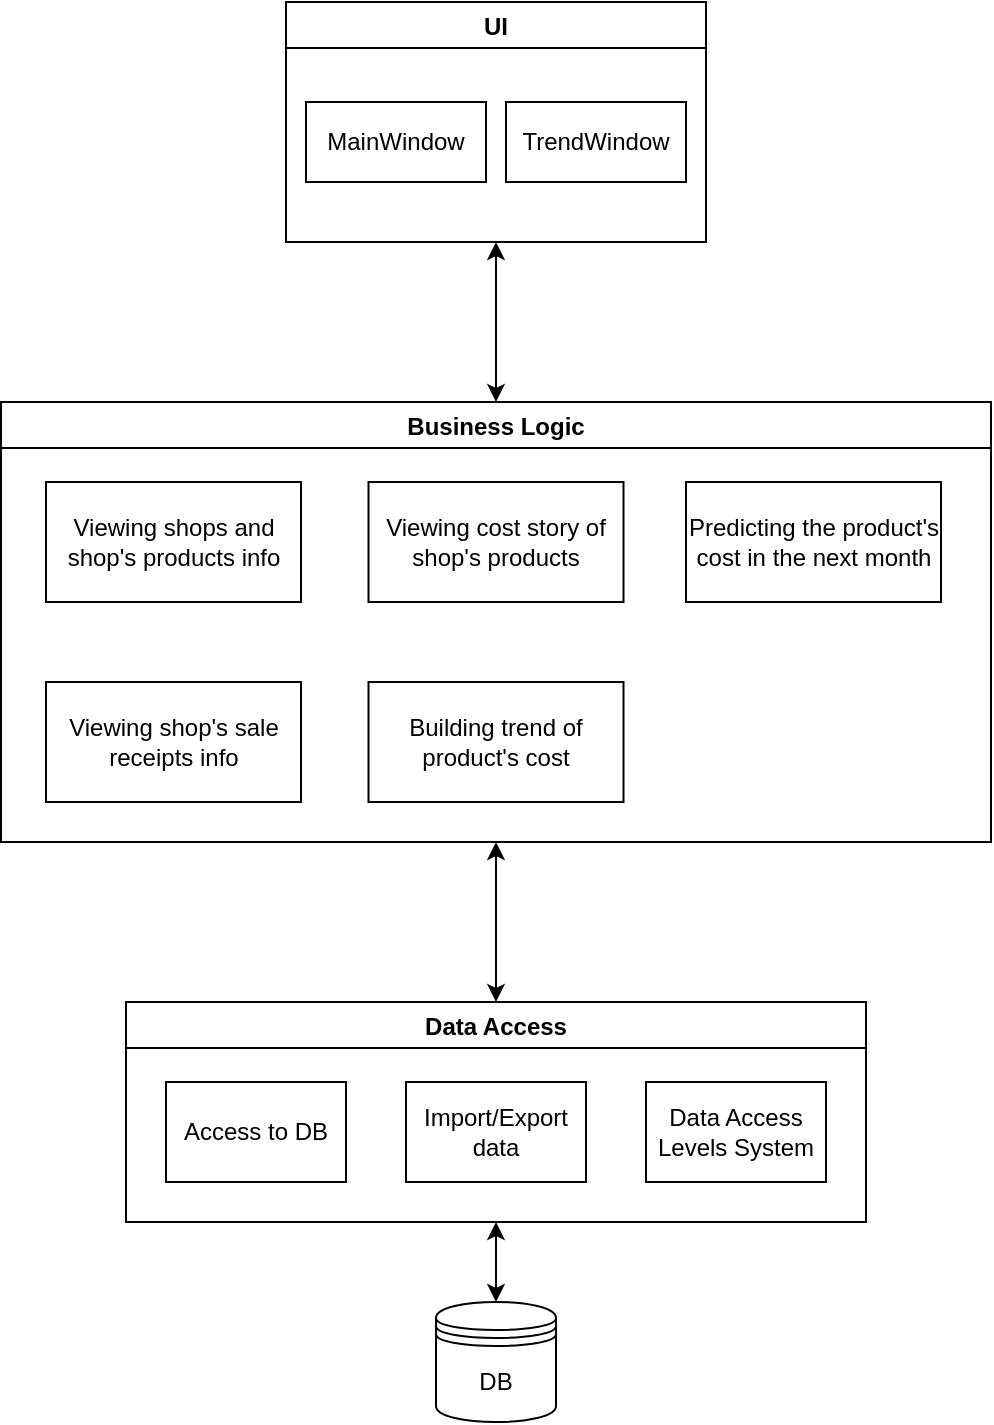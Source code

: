 <mxfile version="18.0.1" type="device"><diagram id="dGm4JBsrV7xNjNYNFtaP" name="Страница 1"><mxGraphModel dx="1102" dy="865" grid="1" gridSize="10" guides="1" tooltips="1" connect="1" arrows="1" fold="1" page="1" pageScale="1" pageWidth="827" pageHeight="1169" math="0" shadow="0"><root><mxCell id="0"/><mxCell id="1" parent="0"/><mxCell id="hYwfmXiGtbCUMxudwjpg-2" value="UI" style="swimlane;" vertex="1" parent="1"><mxGeometry x="290" y="40" width="210" height="120" as="geometry"/></mxCell><mxCell id="hYwfmXiGtbCUMxudwjpg-4" value="MainWindow" style="rounded=0;whiteSpace=wrap;html=1;" vertex="1" parent="hYwfmXiGtbCUMxudwjpg-2"><mxGeometry x="10" y="50" width="90" height="40" as="geometry"/></mxCell><mxCell id="hYwfmXiGtbCUMxudwjpg-5" value="TrendWindow" style="rounded=0;whiteSpace=wrap;html=1;" vertex="1" parent="hYwfmXiGtbCUMxudwjpg-2"><mxGeometry x="110" y="50" width="90" height="40" as="geometry"/></mxCell><mxCell id="hYwfmXiGtbCUMxudwjpg-7" value="Business Logic" style="swimlane;" vertex="1" parent="1"><mxGeometry x="147.5" y="240" width="495" height="220" as="geometry"/></mxCell><mxCell id="hYwfmXiGtbCUMxudwjpg-18" value="Viewing shops and shop's products info" style="rounded=0;whiteSpace=wrap;html=1;" vertex="1" parent="hYwfmXiGtbCUMxudwjpg-7"><mxGeometry x="22.5" y="40" width="127.5" height="60" as="geometry"/></mxCell><mxCell id="hYwfmXiGtbCUMxudwjpg-19" value="Viewing shop's sale receipts info" style="rounded=0;whiteSpace=wrap;html=1;" vertex="1" parent="hYwfmXiGtbCUMxudwjpg-7"><mxGeometry x="22.5" y="140" width="127.5" height="60" as="geometry"/></mxCell><mxCell id="hYwfmXiGtbCUMxudwjpg-20" value="Viewing cost story of shop's products" style="rounded=0;whiteSpace=wrap;html=1;" vertex="1" parent="hYwfmXiGtbCUMxudwjpg-7"><mxGeometry x="183.75" y="40" width="127.5" height="60" as="geometry"/></mxCell><mxCell id="hYwfmXiGtbCUMxudwjpg-21" value="Building trend of product's cost" style="rounded=0;whiteSpace=wrap;html=1;" vertex="1" parent="hYwfmXiGtbCUMxudwjpg-7"><mxGeometry x="183.75" y="140" width="127.5" height="60" as="geometry"/></mxCell><mxCell id="hYwfmXiGtbCUMxudwjpg-22" value="Predicting the product's cost in the next month" style="rounded=0;whiteSpace=wrap;html=1;" vertex="1" parent="hYwfmXiGtbCUMxudwjpg-7"><mxGeometry x="342.5" y="40" width="127.5" height="60" as="geometry"/></mxCell><mxCell id="hYwfmXiGtbCUMxudwjpg-8" value="Data Access" style="swimlane;" vertex="1" parent="1"><mxGeometry x="210" y="540" width="370" height="110" as="geometry"/></mxCell><mxCell id="hYwfmXiGtbCUMxudwjpg-10" value="Access to DB" style="rounded=0;whiteSpace=wrap;html=1;" vertex="1" parent="hYwfmXiGtbCUMxudwjpg-8"><mxGeometry x="20" y="40" width="90" height="50" as="geometry"/></mxCell><mxCell id="hYwfmXiGtbCUMxudwjpg-11" value="Import/Export data" style="rounded=0;whiteSpace=wrap;html=1;" vertex="1" parent="hYwfmXiGtbCUMxudwjpg-8"><mxGeometry x="140" y="40" width="90" height="50" as="geometry"/></mxCell><mxCell id="hYwfmXiGtbCUMxudwjpg-12" value="Data Access Levels System" style="rounded=0;whiteSpace=wrap;html=1;" vertex="1" parent="hYwfmXiGtbCUMxudwjpg-8"><mxGeometry x="260" y="40" width="90" height="50" as="geometry"/></mxCell><mxCell id="hYwfmXiGtbCUMxudwjpg-13" value="DB" style="shape=datastore;whiteSpace=wrap;html=1;" vertex="1" parent="1"><mxGeometry x="365" y="690" width="60" height="60" as="geometry"/></mxCell><mxCell id="hYwfmXiGtbCUMxudwjpg-15" value="" style="endArrow=classic;startArrow=classic;html=1;rounded=0;entryX=0.5;entryY=0;entryDx=0;entryDy=0;exitX=0.5;exitY=1;exitDx=0;exitDy=0;" edge="1" parent="1" source="hYwfmXiGtbCUMxudwjpg-8" target="hYwfmXiGtbCUMxudwjpg-13"><mxGeometry width="50" height="50" relative="1" as="geometry"><mxPoint x="390" y="470" as="sourcePoint"/><mxPoint x="440" y="420" as="targetPoint"/></mxGeometry></mxCell><mxCell id="hYwfmXiGtbCUMxudwjpg-16" value="" style="endArrow=classic;startArrow=classic;html=1;rounded=0;entryX=0.5;entryY=0;entryDx=0;entryDy=0;exitX=0.5;exitY=1;exitDx=0;exitDy=0;" edge="1" parent="1" source="hYwfmXiGtbCUMxudwjpg-7" target="hYwfmXiGtbCUMxudwjpg-8"><mxGeometry width="50" height="50" relative="1" as="geometry"><mxPoint x="350" y="490" as="sourcePoint"/><mxPoint x="440" y="400" as="targetPoint"/></mxGeometry></mxCell><mxCell id="hYwfmXiGtbCUMxudwjpg-17" value="" style="endArrow=classic;startArrow=classic;html=1;rounded=0;entryX=0.5;entryY=1;entryDx=0;entryDy=0;exitX=0.5;exitY=0;exitDx=0;exitDy=0;" edge="1" parent="1" source="hYwfmXiGtbCUMxudwjpg-7" target="hYwfmXiGtbCUMxudwjpg-2"><mxGeometry width="50" height="50" relative="1" as="geometry"><mxPoint x="390" y="250" as="sourcePoint"/><mxPoint x="440" y="200" as="targetPoint"/></mxGeometry></mxCell></root></mxGraphModel></diagram></mxfile>